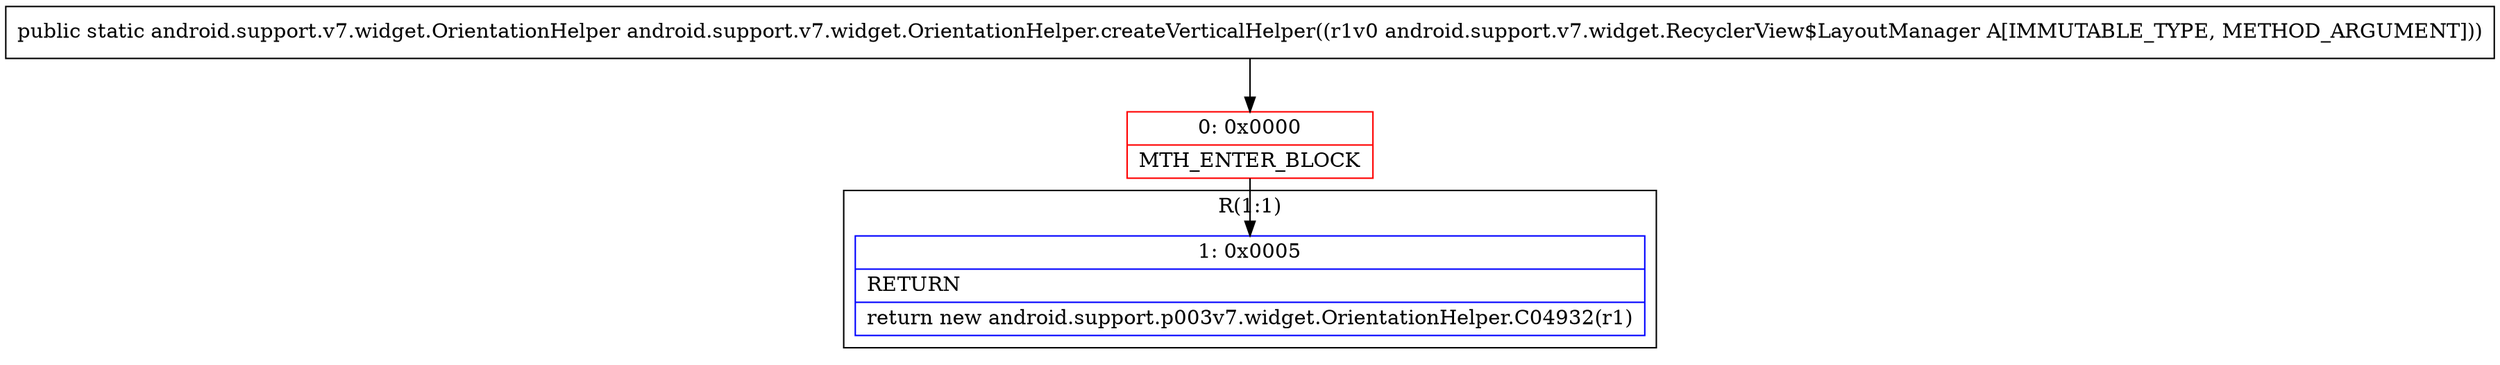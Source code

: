 digraph "CFG forandroid.support.v7.widget.OrientationHelper.createVerticalHelper(Landroid\/support\/v7\/widget\/RecyclerView$LayoutManager;)Landroid\/support\/v7\/widget\/OrientationHelper;" {
subgraph cluster_Region_1681838795 {
label = "R(1:1)";
node [shape=record,color=blue];
Node_1 [shape=record,label="{1\:\ 0x0005|RETURN\l|return new android.support.p003v7.widget.OrientationHelper.C04932(r1)\l}"];
}
Node_0 [shape=record,color=red,label="{0\:\ 0x0000|MTH_ENTER_BLOCK\l}"];
MethodNode[shape=record,label="{public static android.support.v7.widget.OrientationHelper android.support.v7.widget.OrientationHelper.createVerticalHelper((r1v0 android.support.v7.widget.RecyclerView$LayoutManager A[IMMUTABLE_TYPE, METHOD_ARGUMENT])) }"];
MethodNode -> Node_0;
Node_0 -> Node_1;
}

